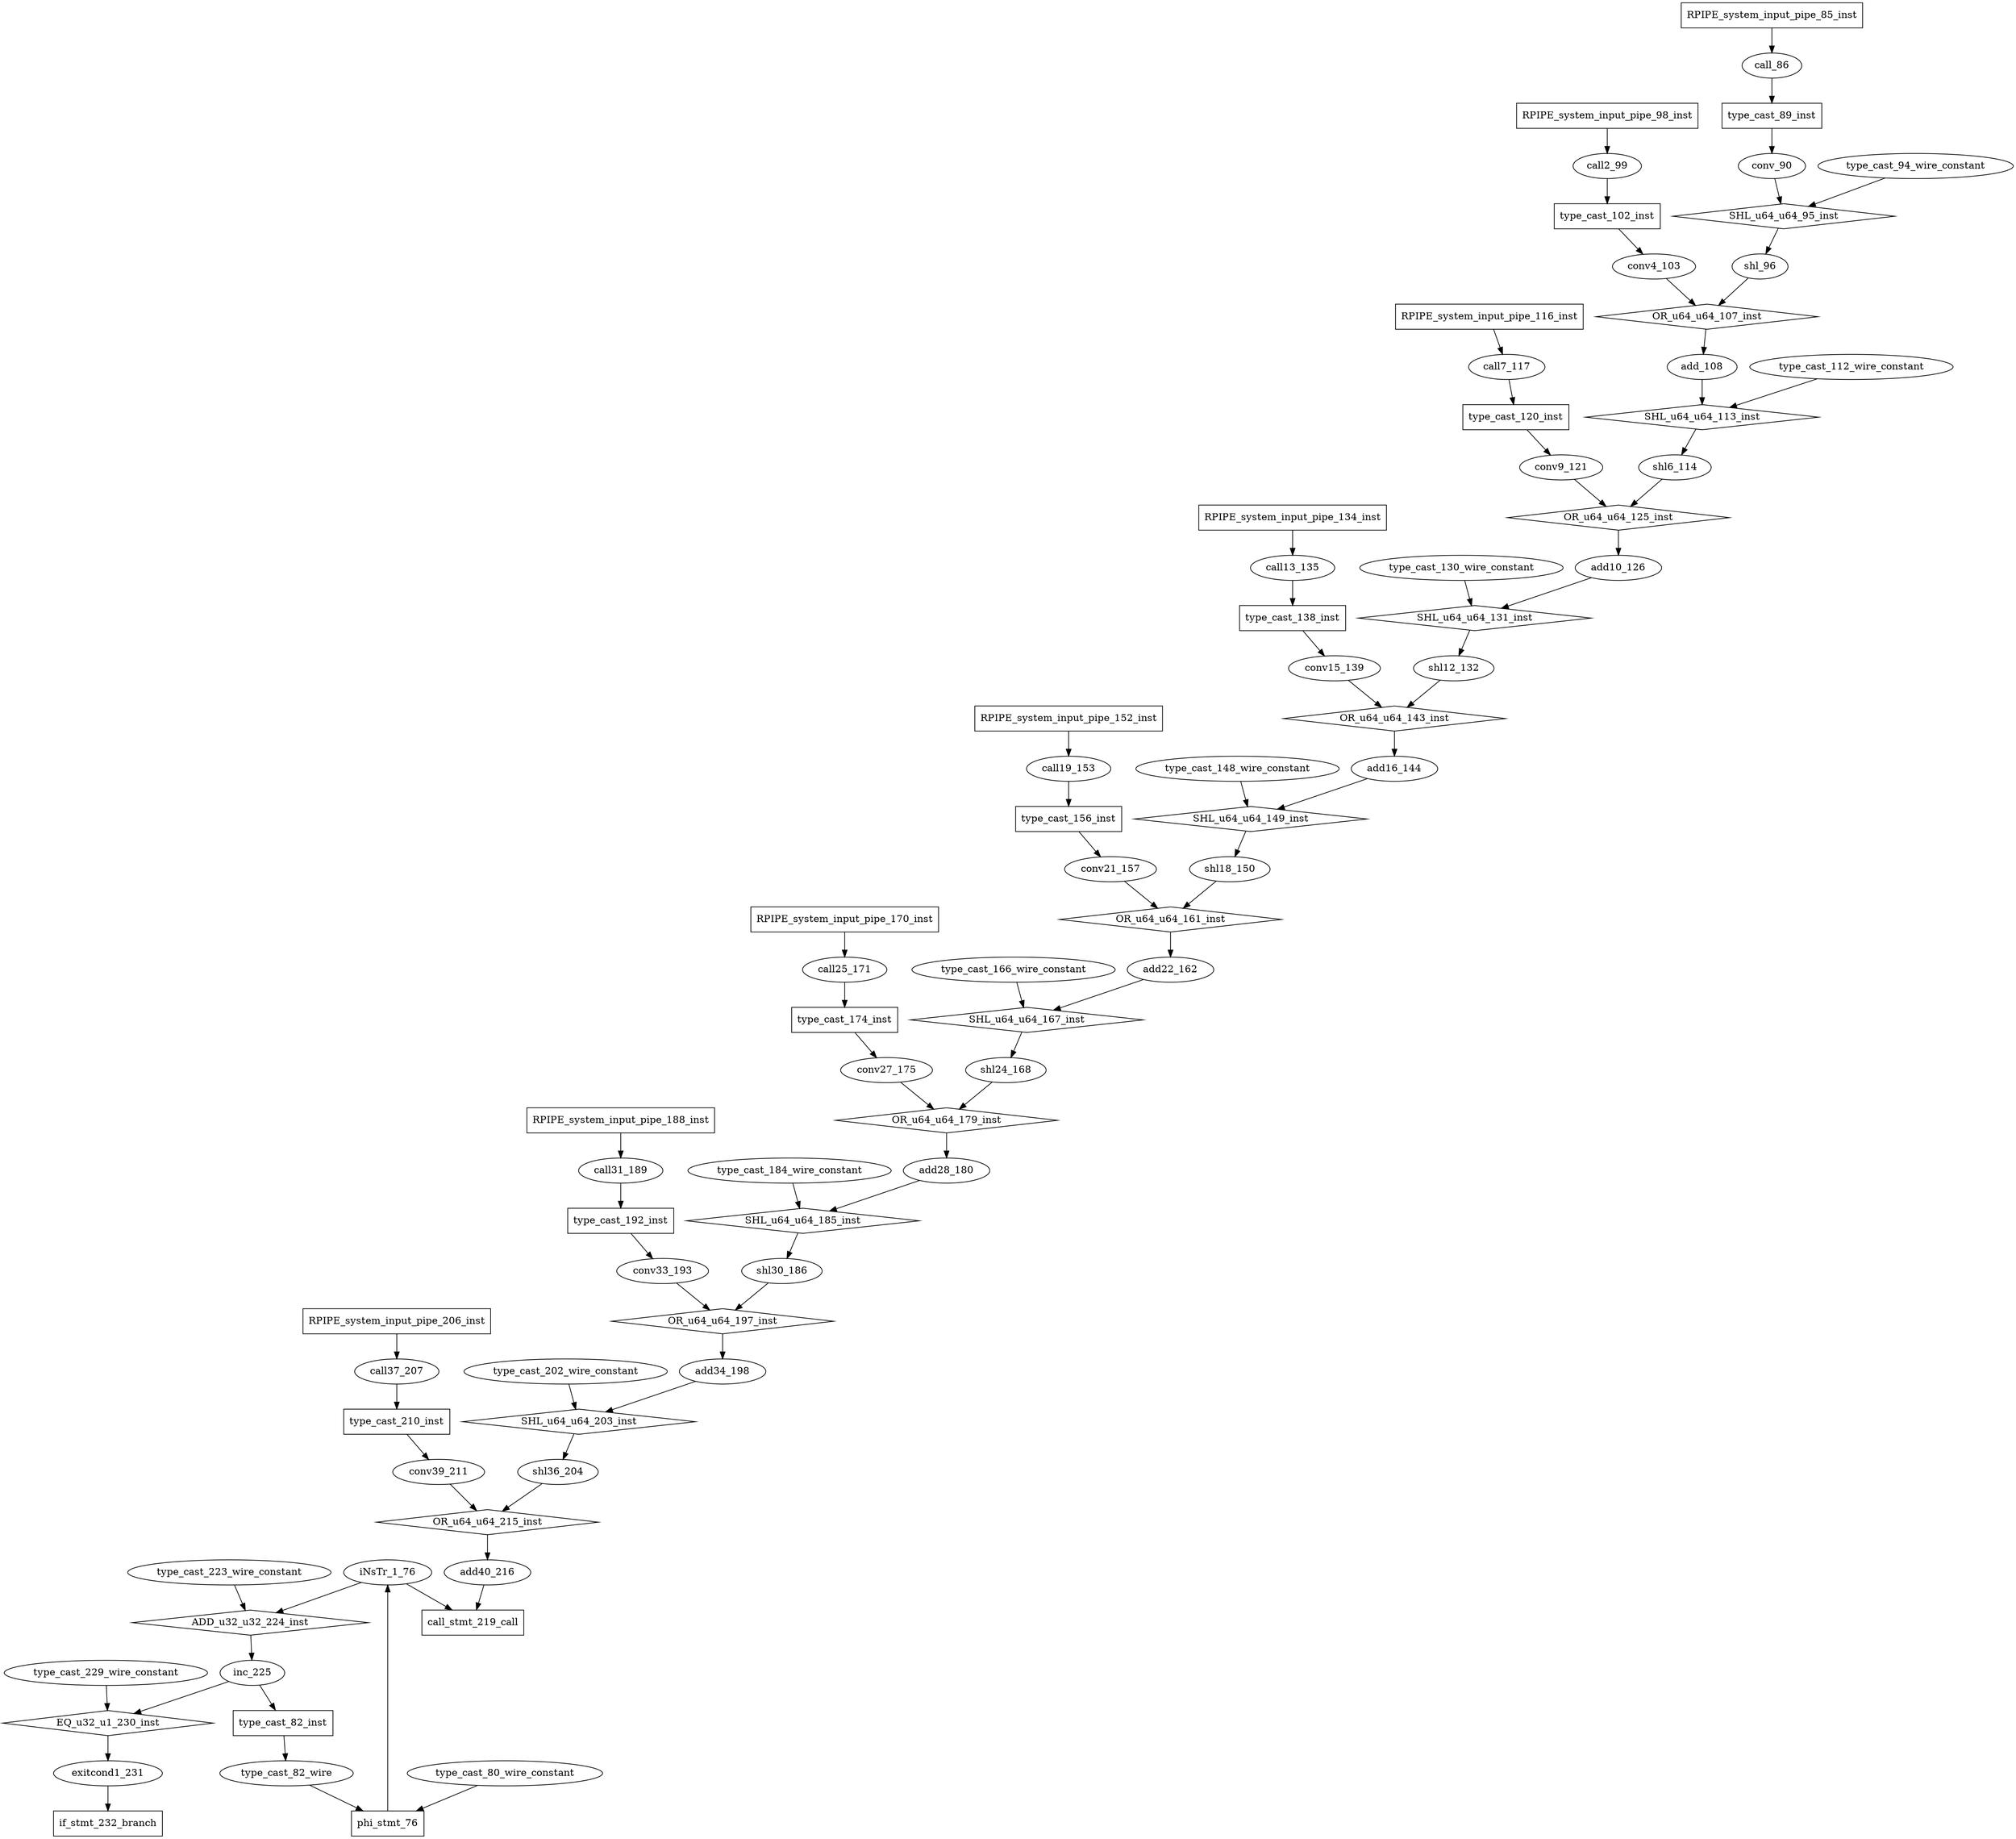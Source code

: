 digraph data_path {
  add10_126 [shape=ellipse];
  add16_144 [shape=ellipse];
  add22_162 [shape=ellipse];
  add28_180 [shape=ellipse];
  add34_198 [shape=ellipse];
  add40_216 [shape=ellipse];
  add_108 [shape=ellipse];
  call13_135 [shape=ellipse];
  call19_153 [shape=ellipse];
  call25_171 [shape=ellipse];
  call2_99 [shape=ellipse];
  call31_189 [shape=ellipse];
  call37_207 [shape=ellipse];
  call7_117 [shape=ellipse];
  call_86 [shape=ellipse];
  conv15_139 [shape=ellipse];
  conv21_157 [shape=ellipse];
  conv27_175 [shape=ellipse];
  conv33_193 [shape=ellipse];
  conv39_211 [shape=ellipse];
  conv4_103 [shape=ellipse];
  conv9_121 [shape=ellipse];
  conv_90 [shape=ellipse];
  exitcond1_231 [shape=ellipse];
  iNsTr_1_76 [shape=ellipse];
  inc_225 [shape=ellipse];
  shl12_132 [shape=ellipse];
  shl18_150 [shape=ellipse];
  shl24_168 [shape=ellipse];
  shl30_186 [shape=ellipse];
  shl36_204 [shape=ellipse];
  shl6_114 [shape=ellipse];
  shl_96 [shape=ellipse];
  type_cast_112_wire_constant [shape=ellipse];
  type_cast_130_wire_constant [shape=ellipse];
  type_cast_148_wire_constant [shape=ellipse];
  type_cast_166_wire_constant [shape=ellipse];
  type_cast_184_wire_constant [shape=ellipse];
  type_cast_202_wire_constant [shape=ellipse];
  type_cast_223_wire_constant [shape=ellipse];
  type_cast_229_wire_constant [shape=ellipse];
  type_cast_80_wire_constant [shape=ellipse];
  type_cast_82_wire [shape=ellipse];
  type_cast_94_wire_constant [shape=ellipse];
  ADD_u32_u32_224_inst [shape=diamond];
iNsTr_1_76  -> ADD_u32_u32_224_inst;
type_cast_223_wire_constant  -> ADD_u32_u32_224_inst;
ADD_u32_u32_224_inst -> inc_225;
  EQ_u32_u1_230_inst [shape=diamond];
inc_225  -> EQ_u32_u1_230_inst;
type_cast_229_wire_constant  -> EQ_u32_u1_230_inst;
EQ_u32_u1_230_inst -> exitcond1_231;
  OR_u64_u64_107_inst [shape=diamond];
shl_96  -> OR_u64_u64_107_inst;
conv4_103  -> OR_u64_u64_107_inst;
OR_u64_u64_107_inst -> add_108;
  OR_u64_u64_125_inst [shape=diamond];
shl6_114  -> OR_u64_u64_125_inst;
conv9_121  -> OR_u64_u64_125_inst;
OR_u64_u64_125_inst -> add10_126;
  OR_u64_u64_143_inst [shape=diamond];
shl12_132  -> OR_u64_u64_143_inst;
conv15_139  -> OR_u64_u64_143_inst;
OR_u64_u64_143_inst -> add16_144;
  OR_u64_u64_161_inst [shape=diamond];
shl18_150  -> OR_u64_u64_161_inst;
conv21_157  -> OR_u64_u64_161_inst;
OR_u64_u64_161_inst -> add22_162;
  OR_u64_u64_179_inst [shape=diamond];
shl24_168  -> OR_u64_u64_179_inst;
conv27_175  -> OR_u64_u64_179_inst;
OR_u64_u64_179_inst -> add28_180;
  OR_u64_u64_197_inst [shape=diamond];
shl30_186  -> OR_u64_u64_197_inst;
conv33_193  -> OR_u64_u64_197_inst;
OR_u64_u64_197_inst -> add34_198;
  OR_u64_u64_215_inst [shape=diamond];
shl36_204  -> OR_u64_u64_215_inst;
conv39_211  -> OR_u64_u64_215_inst;
OR_u64_u64_215_inst -> add40_216;
  RPIPE_system_input_pipe_116_inst [shape=rectangle];
RPIPE_system_input_pipe_116_inst -> call7_117;
  RPIPE_system_input_pipe_134_inst [shape=rectangle];
RPIPE_system_input_pipe_134_inst -> call13_135;
  RPIPE_system_input_pipe_152_inst [shape=rectangle];
RPIPE_system_input_pipe_152_inst -> call19_153;
  RPIPE_system_input_pipe_170_inst [shape=rectangle];
RPIPE_system_input_pipe_170_inst -> call25_171;
  RPIPE_system_input_pipe_188_inst [shape=rectangle];
RPIPE_system_input_pipe_188_inst -> call31_189;
  RPIPE_system_input_pipe_206_inst [shape=rectangle];
RPIPE_system_input_pipe_206_inst -> call37_207;
  RPIPE_system_input_pipe_85_inst [shape=rectangle];
RPIPE_system_input_pipe_85_inst -> call_86;
  RPIPE_system_input_pipe_98_inst [shape=rectangle];
RPIPE_system_input_pipe_98_inst -> call2_99;
  SHL_u64_u64_113_inst [shape=diamond];
add_108  -> SHL_u64_u64_113_inst;
type_cast_112_wire_constant  -> SHL_u64_u64_113_inst;
SHL_u64_u64_113_inst -> shl6_114;
  SHL_u64_u64_131_inst [shape=diamond];
add10_126  -> SHL_u64_u64_131_inst;
type_cast_130_wire_constant  -> SHL_u64_u64_131_inst;
SHL_u64_u64_131_inst -> shl12_132;
  SHL_u64_u64_149_inst [shape=diamond];
add16_144  -> SHL_u64_u64_149_inst;
type_cast_148_wire_constant  -> SHL_u64_u64_149_inst;
SHL_u64_u64_149_inst -> shl18_150;
  SHL_u64_u64_167_inst [shape=diamond];
add22_162  -> SHL_u64_u64_167_inst;
type_cast_166_wire_constant  -> SHL_u64_u64_167_inst;
SHL_u64_u64_167_inst -> shl24_168;
  SHL_u64_u64_185_inst [shape=diamond];
add28_180  -> SHL_u64_u64_185_inst;
type_cast_184_wire_constant  -> SHL_u64_u64_185_inst;
SHL_u64_u64_185_inst -> shl30_186;
  SHL_u64_u64_203_inst [shape=diamond];
add34_198  -> SHL_u64_u64_203_inst;
type_cast_202_wire_constant  -> SHL_u64_u64_203_inst;
SHL_u64_u64_203_inst -> shl36_204;
  SHL_u64_u64_95_inst [shape=diamond];
conv_90  -> SHL_u64_u64_95_inst;
type_cast_94_wire_constant  -> SHL_u64_u64_95_inst;
SHL_u64_u64_95_inst -> shl_96;
  call_stmt_219_call [shape=rectangle];
iNsTr_1_76  -> call_stmt_219_call;
add40_216  -> call_stmt_219_call;
  if_stmt_232_branch [shape=rectangle];
exitcond1_231  -> if_stmt_232_branch;
  phi_stmt_76 [shape=rectangle];
type_cast_80_wire_constant  -> phi_stmt_76;
type_cast_82_wire  -> phi_stmt_76;
phi_stmt_76 -> iNsTr_1_76;
  type_cast_102_inst [shape=rectangle];
call2_99  -> type_cast_102_inst;
type_cast_102_inst -> conv4_103;
  type_cast_120_inst [shape=rectangle];
call7_117  -> type_cast_120_inst;
type_cast_120_inst -> conv9_121;
  type_cast_138_inst [shape=rectangle];
call13_135  -> type_cast_138_inst;
type_cast_138_inst -> conv15_139;
  type_cast_156_inst [shape=rectangle];
call19_153  -> type_cast_156_inst;
type_cast_156_inst -> conv21_157;
  type_cast_174_inst [shape=rectangle];
call25_171  -> type_cast_174_inst;
type_cast_174_inst -> conv27_175;
  type_cast_192_inst [shape=rectangle];
call31_189  -> type_cast_192_inst;
type_cast_192_inst -> conv33_193;
  type_cast_210_inst [shape=rectangle];
call37_207  -> type_cast_210_inst;
type_cast_210_inst -> conv39_211;
  type_cast_82_inst [shape=rectangle];
inc_225  -> type_cast_82_inst;
type_cast_82_inst -> type_cast_82_wire;
  type_cast_89_inst [shape=rectangle];
call_86  -> type_cast_89_inst;
type_cast_89_inst -> conv_90;
}
